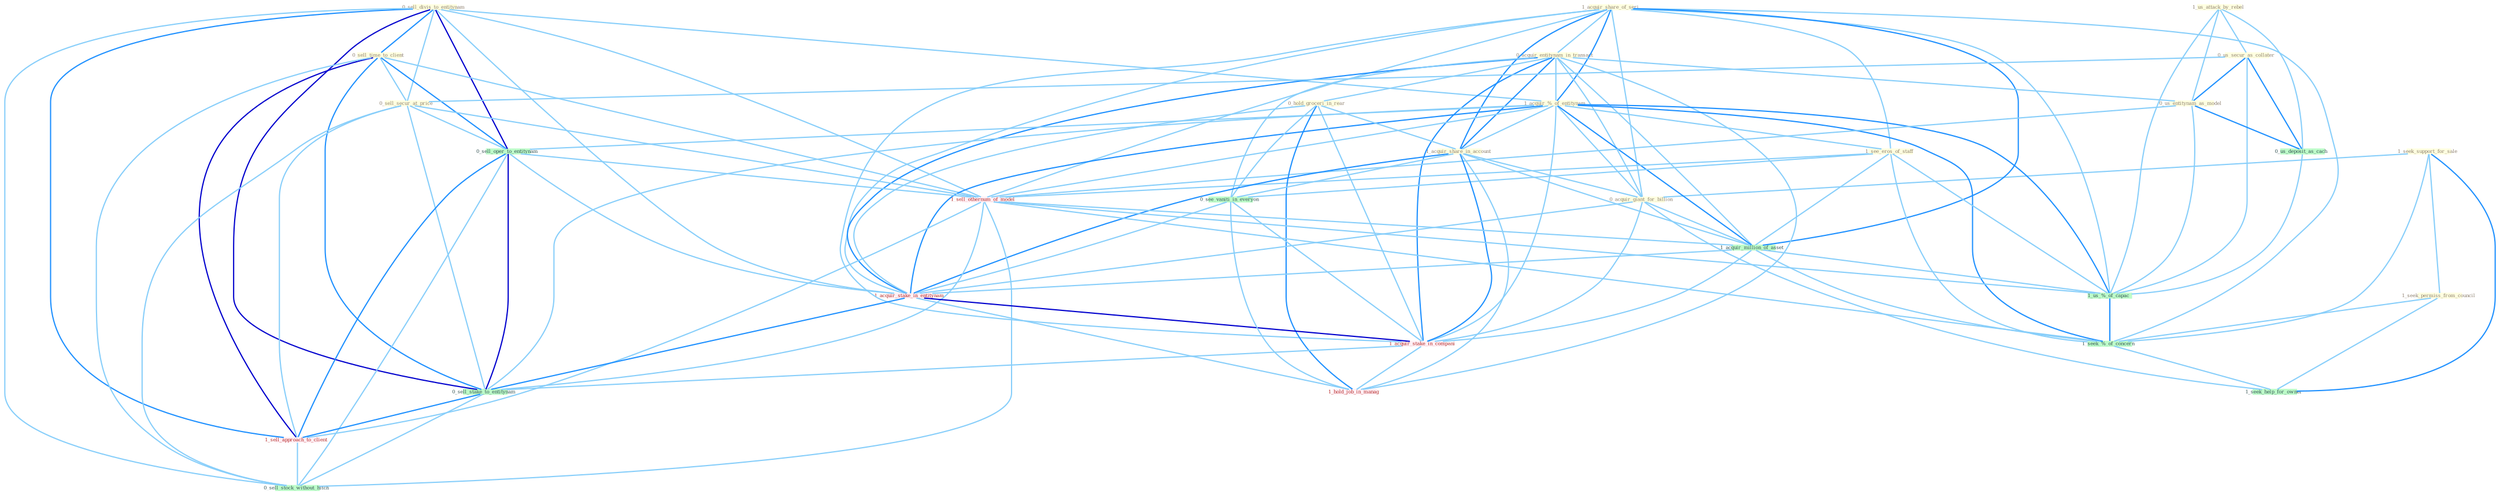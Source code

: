 Graph G{ 
    node
    [shape=polygon,style=filled,width=.5,height=.06,color="#BDFCC9",fixedsize=true,fontsize=4,
    fontcolor="#2f4f4f"];
    {node
    [color="#ffffe0", fontcolor="#8b7d6b"] "1_us_attack_by_rebel " "1_seek_support_for_sale " "0_sell_divis_to_entitynam " "1_acquir_share_of_seri " "0_sell_time_to_client " "0_acquir_entitynam_in_transact " "1_acquir_%_of_entitynam " "1_see_eros_of_staff " "0_us_secur_as_collater " "0_us_entitynam_as_model " "0_hold_groceri_in_rear " "1_seek_permiss_from_council " "0_sell_secur_at_price " "1_acquir_share_in_account " "0_acquir_giant_for_billion "}
{node [color="#fff0f5", fontcolor="#b22222"] "1_sell_othernum_of_model " "1_acquir_stake_in_entitynam " "1_acquir_stake_in_compani " "1_sell_approach_to_client " "1_hold_job_in_manag "}
edge [color="#B0E2FF"];

	"1_us_attack_by_rebel " -- "0_us_secur_as_collater " [w="1", color="#87cefa" ];
	"1_us_attack_by_rebel " -- "0_us_entitynam_as_model " [w="1", color="#87cefa" ];
	"1_us_attack_by_rebel " -- "0_us_deposit_as_cach " [w="1", color="#87cefa" ];
	"1_us_attack_by_rebel " -- "1_us_%_of_capac " [w="1", color="#87cefa" ];
	"1_seek_support_for_sale " -- "1_seek_permiss_from_council " [w="1", color="#87cefa" ];
	"1_seek_support_for_sale " -- "0_acquir_giant_for_billion " [w="1", color="#87cefa" ];
	"1_seek_support_for_sale " -- "1_seek_%_of_concern " [w="1", color="#87cefa" ];
	"1_seek_support_for_sale " -- "1_seek_help_for_owner " [w="2", color="#1e90ff" , len=0.8];
	"0_sell_divis_to_entitynam " -- "0_sell_time_to_client " [w="2", color="#1e90ff" , len=0.8];
	"0_sell_divis_to_entitynam " -- "1_acquir_%_of_entitynam " [w="1", color="#87cefa" ];
	"0_sell_divis_to_entitynam " -- "0_sell_secur_at_price " [w="1", color="#87cefa" ];
	"0_sell_divis_to_entitynam " -- "0_sell_oper_to_entitynam " [w="3", color="#0000cd" , len=0.6];
	"0_sell_divis_to_entitynam " -- "1_sell_othernum_of_model " [w="1", color="#87cefa" ];
	"0_sell_divis_to_entitynam " -- "1_acquir_stake_in_entitynam " [w="1", color="#87cefa" ];
	"0_sell_divis_to_entitynam " -- "0_sell_stake_to_entitynam " [w="3", color="#0000cd" , len=0.6];
	"0_sell_divis_to_entitynam " -- "1_sell_approach_to_client " [w="2", color="#1e90ff" , len=0.8];
	"0_sell_divis_to_entitynam " -- "0_sell_stock_without_hitch " [w="1", color="#87cefa" ];
	"1_acquir_share_of_seri " -- "0_acquir_entitynam_in_transact " [w="1", color="#87cefa" ];
	"1_acquir_share_of_seri " -- "1_acquir_%_of_entitynam " [w="2", color="#1e90ff" , len=0.8];
	"1_acquir_share_of_seri " -- "1_see_eros_of_staff " [w="1", color="#87cefa" ];
	"1_acquir_share_of_seri " -- "1_acquir_share_in_account " [w="2", color="#1e90ff" , len=0.8];
	"1_acquir_share_of_seri " -- "0_acquir_giant_for_billion " [w="1", color="#87cefa" ];
	"1_acquir_share_of_seri " -- "1_sell_othernum_of_model " [w="1", color="#87cefa" ];
	"1_acquir_share_of_seri " -- "1_acquir_million_of_asset " [w="2", color="#1e90ff" , len=0.8];
	"1_acquir_share_of_seri " -- "1_acquir_stake_in_entitynam " [w="1", color="#87cefa" ];
	"1_acquir_share_of_seri " -- "1_acquir_stake_in_compani " [w="1", color="#87cefa" ];
	"1_acquir_share_of_seri " -- "1_us_%_of_capac " [w="1", color="#87cefa" ];
	"1_acquir_share_of_seri " -- "1_seek_%_of_concern " [w="1", color="#87cefa" ];
	"0_sell_time_to_client " -- "0_sell_secur_at_price " [w="1", color="#87cefa" ];
	"0_sell_time_to_client " -- "0_sell_oper_to_entitynam " [w="2", color="#1e90ff" , len=0.8];
	"0_sell_time_to_client " -- "1_sell_othernum_of_model " [w="1", color="#87cefa" ];
	"0_sell_time_to_client " -- "0_sell_stake_to_entitynam " [w="2", color="#1e90ff" , len=0.8];
	"0_sell_time_to_client " -- "1_sell_approach_to_client " [w="3", color="#0000cd" , len=0.6];
	"0_sell_time_to_client " -- "0_sell_stock_without_hitch " [w="1", color="#87cefa" ];
	"0_acquir_entitynam_in_transact " -- "1_acquir_%_of_entitynam " [w="1", color="#87cefa" ];
	"0_acquir_entitynam_in_transact " -- "0_us_entitynam_as_model " [w="1", color="#87cefa" ];
	"0_acquir_entitynam_in_transact " -- "0_hold_groceri_in_rear " [w="1", color="#87cefa" ];
	"0_acquir_entitynam_in_transact " -- "1_acquir_share_in_account " [w="2", color="#1e90ff" , len=0.8];
	"0_acquir_entitynam_in_transact " -- "0_acquir_giant_for_billion " [w="1", color="#87cefa" ];
	"0_acquir_entitynam_in_transact " -- "0_see_vaniti_in_everyon " [w="1", color="#87cefa" ];
	"0_acquir_entitynam_in_transact " -- "1_acquir_million_of_asset " [w="1", color="#87cefa" ];
	"0_acquir_entitynam_in_transact " -- "1_acquir_stake_in_entitynam " [w="2", color="#1e90ff" , len=0.8];
	"0_acquir_entitynam_in_transact " -- "1_acquir_stake_in_compani " [w="2", color="#1e90ff" , len=0.8];
	"0_acquir_entitynam_in_transact " -- "1_hold_job_in_manag " [w="1", color="#87cefa" ];
	"1_acquir_%_of_entitynam " -- "1_see_eros_of_staff " [w="1", color="#87cefa" ];
	"1_acquir_%_of_entitynam " -- "1_acquir_share_in_account " [w="1", color="#87cefa" ];
	"1_acquir_%_of_entitynam " -- "0_acquir_giant_for_billion " [w="1", color="#87cefa" ];
	"1_acquir_%_of_entitynam " -- "0_sell_oper_to_entitynam " [w="1", color="#87cefa" ];
	"1_acquir_%_of_entitynam " -- "1_sell_othernum_of_model " [w="1", color="#87cefa" ];
	"1_acquir_%_of_entitynam " -- "1_acquir_million_of_asset " [w="2", color="#1e90ff" , len=0.8];
	"1_acquir_%_of_entitynam " -- "1_acquir_stake_in_entitynam " [w="2", color="#1e90ff" , len=0.8];
	"1_acquir_%_of_entitynam " -- "1_acquir_stake_in_compani " [w="1", color="#87cefa" ];
	"1_acquir_%_of_entitynam " -- "0_sell_stake_to_entitynam " [w="1", color="#87cefa" ];
	"1_acquir_%_of_entitynam " -- "1_us_%_of_capac " [w="2", color="#1e90ff" , len=0.8];
	"1_acquir_%_of_entitynam " -- "1_seek_%_of_concern " [w="2", color="#1e90ff" , len=0.8];
	"1_see_eros_of_staff " -- "1_sell_othernum_of_model " [w="1", color="#87cefa" ];
	"1_see_eros_of_staff " -- "0_see_vaniti_in_everyon " [w="1", color="#87cefa" ];
	"1_see_eros_of_staff " -- "1_acquir_million_of_asset " [w="1", color="#87cefa" ];
	"1_see_eros_of_staff " -- "1_us_%_of_capac " [w="1", color="#87cefa" ];
	"1_see_eros_of_staff " -- "1_seek_%_of_concern " [w="1", color="#87cefa" ];
	"0_us_secur_as_collater " -- "0_us_entitynam_as_model " [w="2", color="#1e90ff" , len=0.8];
	"0_us_secur_as_collater " -- "0_sell_secur_at_price " [w="1", color="#87cefa" ];
	"0_us_secur_as_collater " -- "0_us_deposit_as_cach " [w="2", color="#1e90ff" , len=0.8];
	"0_us_secur_as_collater " -- "1_us_%_of_capac " [w="1", color="#87cefa" ];
	"0_us_entitynam_as_model " -- "1_sell_othernum_of_model " [w="1", color="#87cefa" ];
	"0_us_entitynam_as_model " -- "0_us_deposit_as_cach " [w="2", color="#1e90ff" , len=0.8];
	"0_us_entitynam_as_model " -- "1_us_%_of_capac " [w="1", color="#87cefa" ];
	"0_hold_groceri_in_rear " -- "1_acquir_share_in_account " [w="1", color="#87cefa" ];
	"0_hold_groceri_in_rear " -- "0_see_vaniti_in_everyon " [w="1", color="#87cefa" ];
	"0_hold_groceri_in_rear " -- "1_acquir_stake_in_entitynam " [w="1", color="#87cefa" ];
	"0_hold_groceri_in_rear " -- "1_acquir_stake_in_compani " [w="1", color="#87cefa" ];
	"0_hold_groceri_in_rear " -- "1_hold_job_in_manag " [w="2", color="#1e90ff" , len=0.8];
	"1_seek_permiss_from_council " -- "1_seek_%_of_concern " [w="1", color="#87cefa" ];
	"1_seek_permiss_from_council " -- "1_seek_help_for_owner " [w="1", color="#87cefa" ];
	"0_sell_secur_at_price " -- "0_sell_oper_to_entitynam " [w="1", color="#87cefa" ];
	"0_sell_secur_at_price " -- "1_sell_othernum_of_model " [w="1", color="#87cefa" ];
	"0_sell_secur_at_price " -- "0_sell_stake_to_entitynam " [w="1", color="#87cefa" ];
	"0_sell_secur_at_price " -- "1_sell_approach_to_client " [w="1", color="#87cefa" ];
	"0_sell_secur_at_price " -- "0_sell_stock_without_hitch " [w="1", color="#87cefa" ];
	"1_acquir_share_in_account " -- "0_acquir_giant_for_billion " [w="1", color="#87cefa" ];
	"1_acquir_share_in_account " -- "0_see_vaniti_in_everyon " [w="1", color="#87cefa" ];
	"1_acquir_share_in_account " -- "1_acquir_million_of_asset " [w="1", color="#87cefa" ];
	"1_acquir_share_in_account " -- "1_acquir_stake_in_entitynam " [w="2", color="#1e90ff" , len=0.8];
	"1_acquir_share_in_account " -- "1_acquir_stake_in_compani " [w="2", color="#1e90ff" , len=0.8];
	"1_acquir_share_in_account " -- "1_hold_job_in_manag " [w="1", color="#87cefa" ];
	"0_acquir_giant_for_billion " -- "1_acquir_million_of_asset " [w="1", color="#87cefa" ];
	"0_acquir_giant_for_billion " -- "1_acquir_stake_in_entitynam " [w="1", color="#87cefa" ];
	"0_acquir_giant_for_billion " -- "1_acquir_stake_in_compani " [w="1", color="#87cefa" ];
	"0_acquir_giant_for_billion " -- "1_seek_help_for_owner " [w="1", color="#87cefa" ];
	"0_sell_oper_to_entitynam " -- "1_sell_othernum_of_model " [w="1", color="#87cefa" ];
	"0_sell_oper_to_entitynam " -- "1_acquir_stake_in_entitynam " [w="1", color="#87cefa" ];
	"0_sell_oper_to_entitynam " -- "0_sell_stake_to_entitynam " [w="3", color="#0000cd" , len=0.6];
	"0_sell_oper_to_entitynam " -- "1_sell_approach_to_client " [w="2", color="#1e90ff" , len=0.8];
	"0_sell_oper_to_entitynam " -- "0_sell_stock_without_hitch " [w="1", color="#87cefa" ];
	"1_sell_othernum_of_model " -- "1_acquir_million_of_asset " [w="1", color="#87cefa" ];
	"1_sell_othernum_of_model " -- "0_sell_stake_to_entitynam " [w="1", color="#87cefa" ];
	"1_sell_othernum_of_model " -- "1_us_%_of_capac " [w="1", color="#87cefa" ];
	"1_sell_othernum_of_model " -- "1_sell_approach_to_client " [w="1", color="#87cefa" ];
	"1_sell_othernum_of_model " -- "0_sell_stock_without_hitch " [w="1", color="#87cefa" ];
	"1_sell_othernum_of_model " -- "1_seek_%_of_concern " [w="1", color="#87cefa" ];
	"0_see_vaniti_in_everyon " -- "1_acquir_stake_in_entitynam " [w="1", color="#87cefa" ];
	"0_see_vaniti_in_everyon " -- "1_acquir_stake_in_compani " [w="1", color="#87cefa" ];
	"0_see_vaniti_in_everyon " -- "1_hold_job_in_manag " [w="1", color="#87cefa" ];
	"1_acquir_million_of_asset " -- "1_acquir_stake_in_entitynam " [w="1", color="#87cefa" ];
	"1_acquir_million_of_asset " -- "1_acquir_stake_in_compani " [w="1", color="#87cefa" ];
	"1_acquir_million_of_asset " -- "1_us_%_of_capac " [w="1", color="#87cefa" ];
	"1_acquir_million_of_asset " -- "1_seek_%_of_concern " [w="1", color="#87cefa" ];
	"0_us_deposit_as_cach " -- "1_us_%_of_capac " [w="1", color="#87cefa" ];
	"1_acquir_stake_in_entitynam " -- "1_acquir_stake_in_compani " [w="3", color="#0000cd" , len=0.6];
	"1_acquir_stake_in_entitynam " -- "0_sell_stake_to_entitynam " [w="2", color="#1e90ff" , len=0.8];
	"1_acquir_stake_in_entitynam " -- "1_hold_job_in_manag " [w="1", color="#87cefa" ];
	"1_acquir_stake_in_compani " -- "0_sell_stake_to_entitynam " [w="1", color="#87cefa" ];
	"1_acquir_stake_in_compani " -- "1_hold_job_in_manag " [w="1", color="#87cefa" ];
	"0_sell_stake_to_entitynam " -- "1_sell_approach_to_client " [w="2", color="#1e90ff" , len=0.8];
	"0_sell_stake_to_entitynam " -- "0_sell_stock_without_hitch " [w="1", color="#87cefa" ];
	"1_us_%_of_capac " -- "1_seek_%_of_concern " [w="2", color="#1e90ff" , len=0.8];
	"1_sell_approach_to_client " -- "0_sell_stock_without_hitch " [w="1", color="#87cefa" ];
	"1_seek_%_of_concern " -- "1_seek_help_for_owner " [w="1", color="#87cefa" ];
}